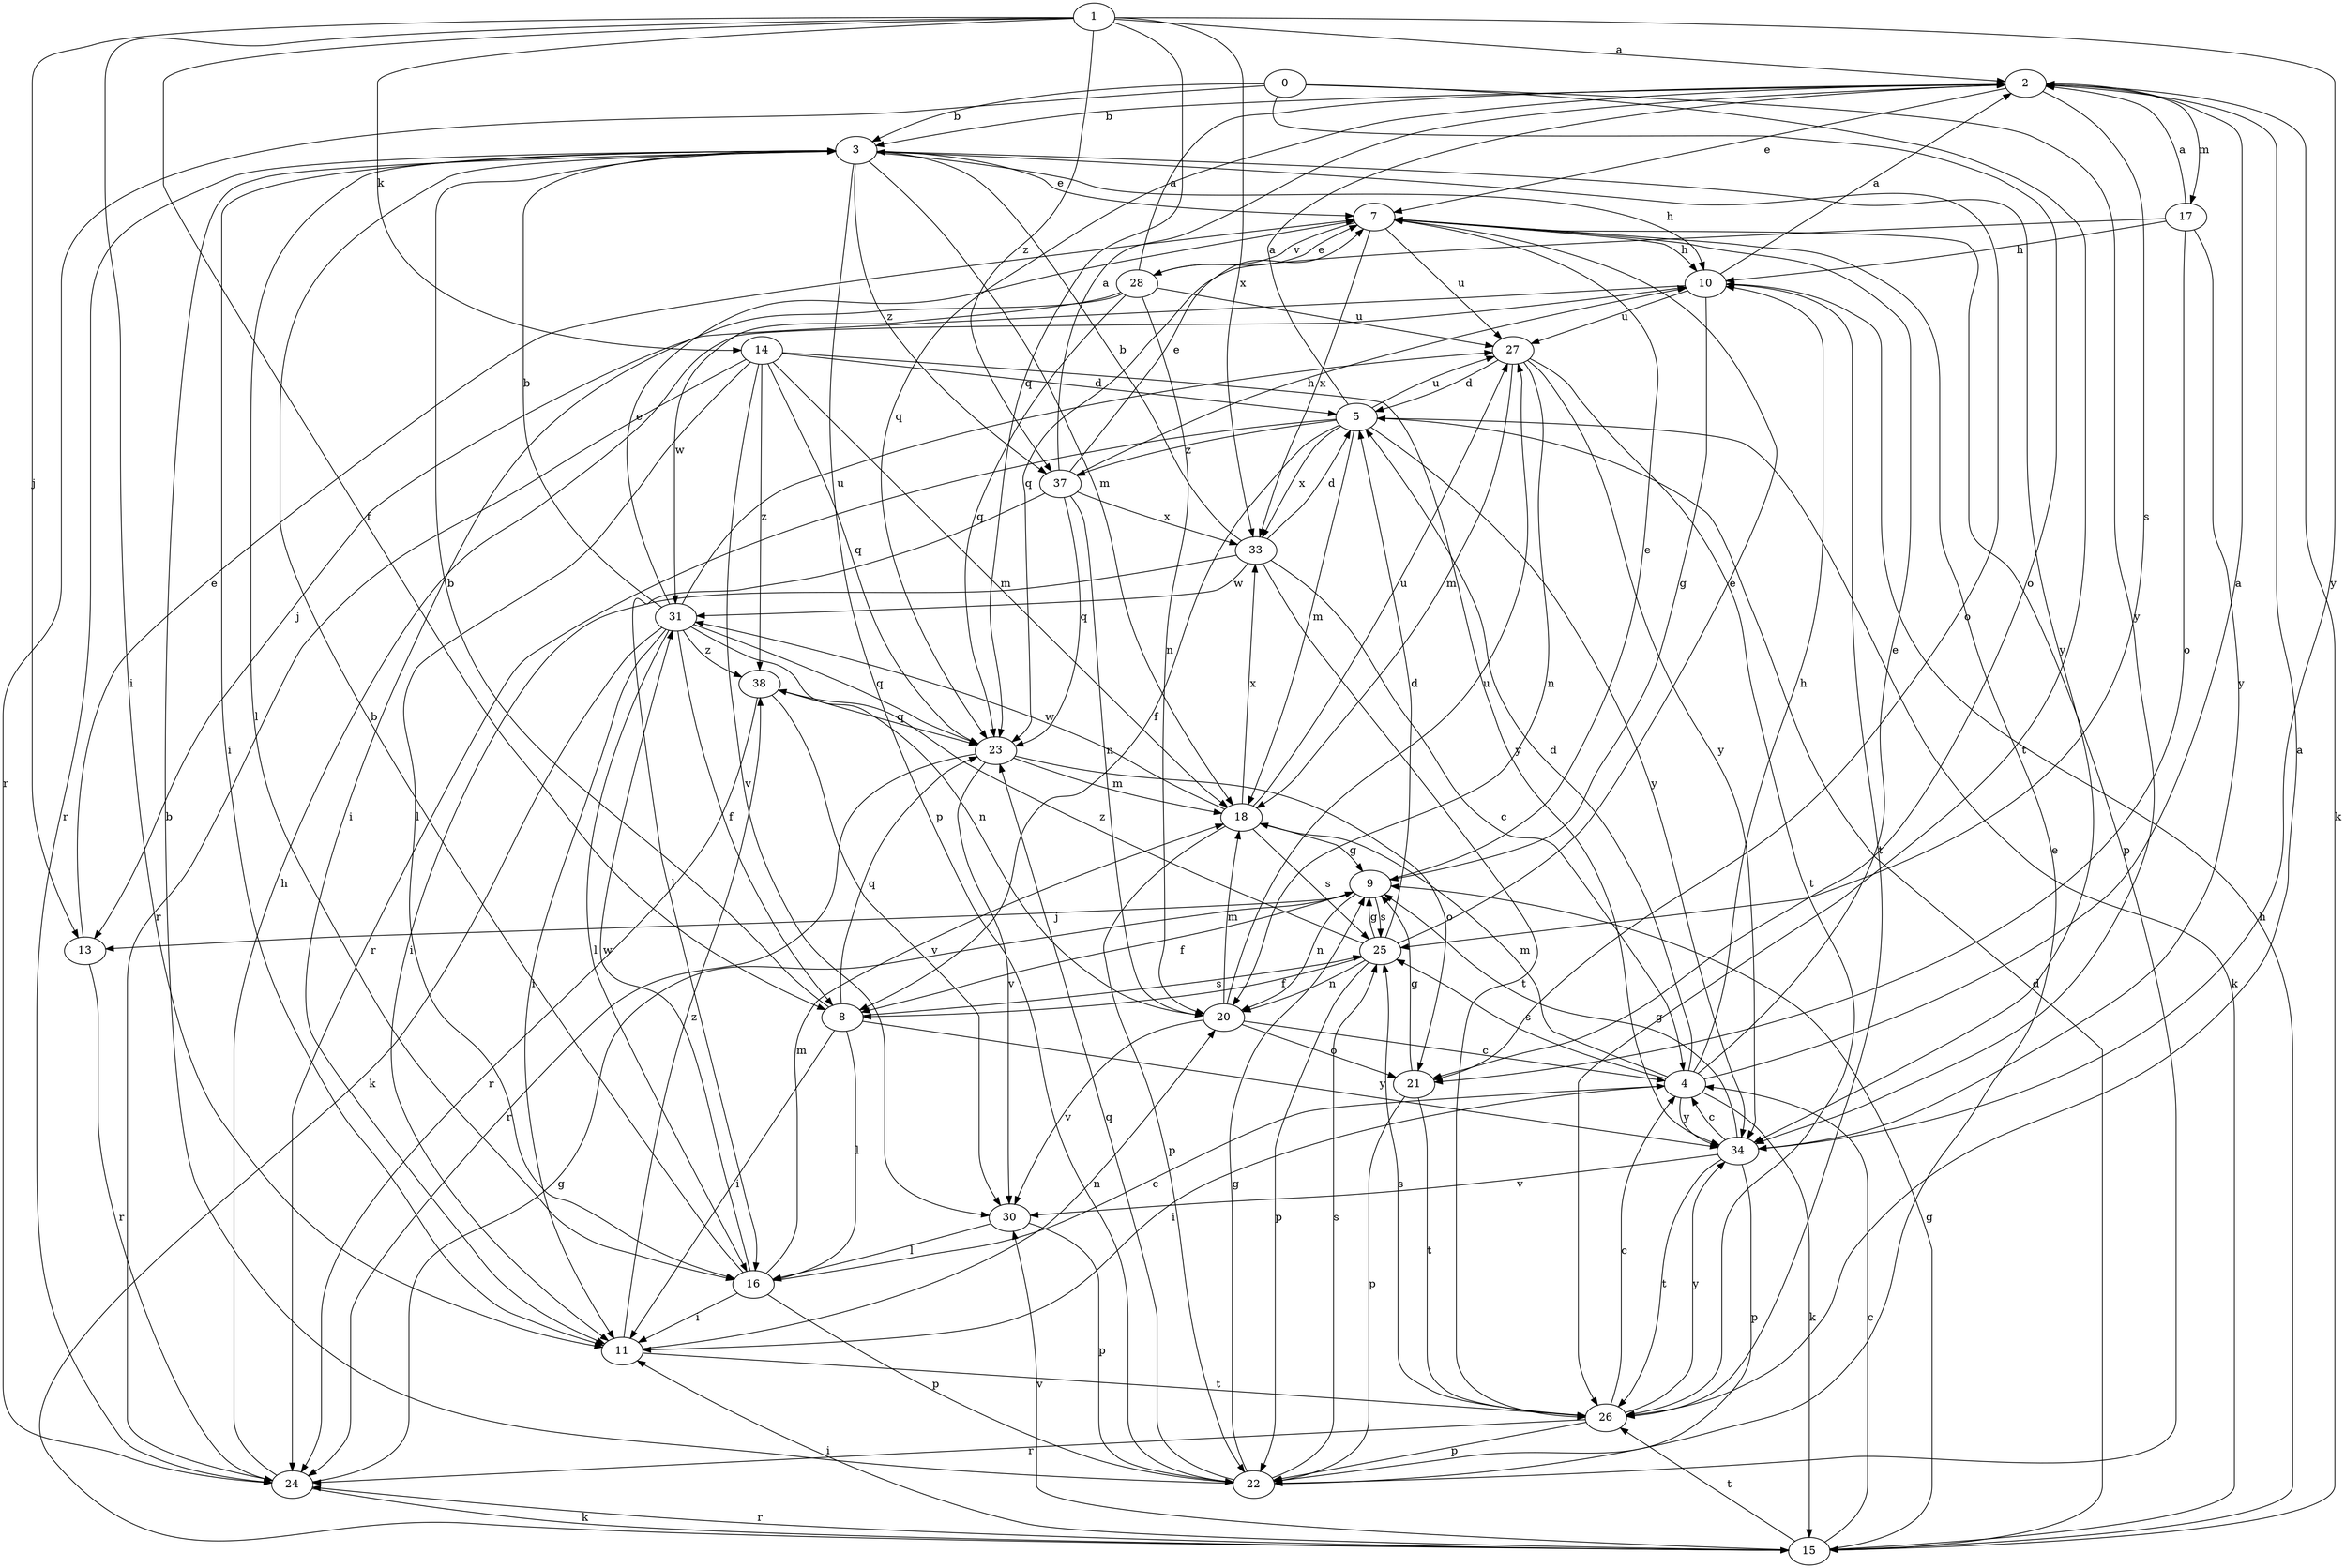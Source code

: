 strict digraph  {
1;
2;
3;
4;
5;
7;
8;
9;
10;
11;
13;
14;
15;
16;
17;
18;
20;
0;
21;
22;
23;
24;
25;
26;
27;
28;
30;
31;
33;
34;
37;
38;
1 -> 2  [label=a];
1 -> 8  [label=f];
1 -> 11  [label=i];
1 -> 13  [label=j];
1 -> 14  [label=k];
1 -> 23  [label=q];
1 -> 33  [label=x];
1 -> 34  [label=y];
1 -> 37  [label=z];
2 -> 3  [label=b];
2 -> 7  [label=e];
2 -> 15  [label=k];
2 -> 17  [label=m];
2 -> 23  [label=q];
2 -> 25  [label=s];
3 -> 7  [label=e];
3 -> 10  [label=h];
3 -> 11  [label=i];
3 -> 16  [label=l];
3 -> 18  [label=m];
3 -> 21  [label=o];
3 -> 22  [label=p];
3 -> 24  [label=r];
3 -> 34  [label=y];
3 -> 37  [label=z];
4 -> 2  [label=a];
4 -> 5  [label=d];
4 -> 7  [label=e];
4 -> 10  [label=h];
4 -> 11  [label=i];
4 -> 15  [label=k];
4 -> 18  [label=m];
4 -> 25  [label=s];
4 -> 34  [label=y];
5 -> 2  [label=a];
5 -> 8  [label=f];
5 -> 15  [label=k];
5 -> 18  [label=m];
5 -> 24  [label=r];
5 -> 27  [label=u];
5 -> 33  [label=x];
5 -> 34  [label=y];
5 -> 37  [label=z];
7 -> 10  [label=h];
7 -> 22  [label=p];
7 -> 27  [label=u];
7 -> 28  [label=v];
7 -> 33  [label=x];
8 -> 3  [label=b];
8 -> 11  [label=i];
8 -> 16  [label=l];
8 -> 23  [label=q];
8 -> 25  [label=s];
8 -> 34  [label=y];
9 -> 7  [label=e];
9 -> 8  [label=f];
9 -> 13  [label=j];
9 -> 20  [label=n];
9 -> 25  [label=s];
10 -> 2  [label=a];
10 -> 9  [label=g];
10 -> 13  [label=j];
10 -> 26  [label=t];
10 -> 27  [label=u];
11 -> 20  [label=n];
11 -> 26  [label=t];
11 -> 38  [label=z];
13 -> 7  [label=e];
13 -> 24  [label=r];
14 -> 5  [label=d];
14 -> 16  [label=l];
14 -> 18  [label=m];
14 -> 23  [label=q];
14 -> 24  [label=r];
14 -> 30  [label=v];
14 -> 34  [label=y];
14 -> 38  [label=z];
15 -> 4  [label=c];
15 -> 5  [label=d];
15 -> 9  [label=g];
15 -> 10  [label=h];
15 -> 11  [label=i];
15 -> 24  [label=r];
15 -> 26  [label=t];
15 -> 30  [label=v];
16 -> 3  [label=b];
16 -> 4  [label=c];
16 -> 11  [label=i];
16 -> 18  [label=m];
16 -> 22  [label=p];
16 -> 31  [label=w];
17 -> 2  [label=a];
17 -> 10  [label=h];
17 -> 21  [label=o];
17 -> 23  [label=q];
17 -> 34  [label=y];
18 -> 9  [label=g];
18 -> 22  [label=p];
18 -> 25  [label=s];
18 -> 27  [label=u];
18 -> 31  [label=w];
18 -> 33  [label=x];
20 -> 4  [label=c];
20 -> 18  [label=m];
20 -> 21  [label=o];
20 -> 27  [label=u];
20 -> 30  [label=v];
0 -> 3  [label=b];
0 -> 21  [label=o];
0 -> 24  [label=r];
0 -> 26  [label=t];
0 -> 34  [label=y];
21 -> 9  [label=g];
21 -> 22  [label=p];
21 -> 26  [label=t];
22 -> 3  [label=b];
22 -> 7  [label=e];
22 -> 9  [label=g];
22 -> 23  [label=q];
22 -> 25  [label=s];
23 -> 18  [label=m];
23 -> 21  [label=o];
23 -> 24  [label=r];
23 -> 30  [label=v];
24 -> 9  [label=g];
24 -> 10  [label=h];
24 -> 15  [label=k];
25 -> 5  [label=d];
25 -> 7  [label=e];
25 -> 8  [label=f];
25 -> 9  [label=g];
25 -> 20  [label=n];
25 -> 22  [label=p];
25 -> 38  [label=z];
26 -> 2  [label=a];
26 -> 4  [label=c];
26 -> 22  [label=p];
26 -> 24  [label=r];
26 -> 25  [label=s];
26 -> 34  [label=y];
27 -> 5  [label=d];
27 -> 18  [label=m];
27 -> 20  [label=n];
27 -> 26  [label=t];
27 -> 34  [label=y];
28 -> 2  [label=a];
28 -> 7  [label=e];
28 -> 11  [label=i];
28 -> 20  [label=n];
28 -> 23  [label=q];
28 -> 27  [label=u];
28 -> 31  [label=w];
30 -> 16  [label=l];
30 -> 22  [label=p];
31 -> 3  [label=b];
31 -> 7  [label=e];
31 -> 8  [label=f];
31 -> 11  [label=i];
31 -> 15  [label=k];
31 -> 16  [label=l];
31 -> 20  [label=n];
31 -> 23  [label=q];
31 -> 27  [label=u];
31 -> 38  [label=z];
33 -> 3  [label=b];
33 -> 4  [label=c];
33 -> 5  [label=d];
33 -> 11  [label=i];
33 -> 26  [label=t];
33 -> 31  [label=w];
34 -> 4  [label=c];
34 -> 9  [label=g];
34 -> 22  [label=p];
34 -> 26  [label=t];
34 -> 30  [label=v];
37 -> 2  [label=a];
37 -> 7  [label=e];
37 -> 10  [label=h];
37 -> 16  [label=l];
37 -> 20  [label=n];
37 -> 23  [label=q];
37 -> 33  [label=x];
38 -> 23  [label=q];
38 -> 24  [label=r];
38 -> 30  [label=v];
}
